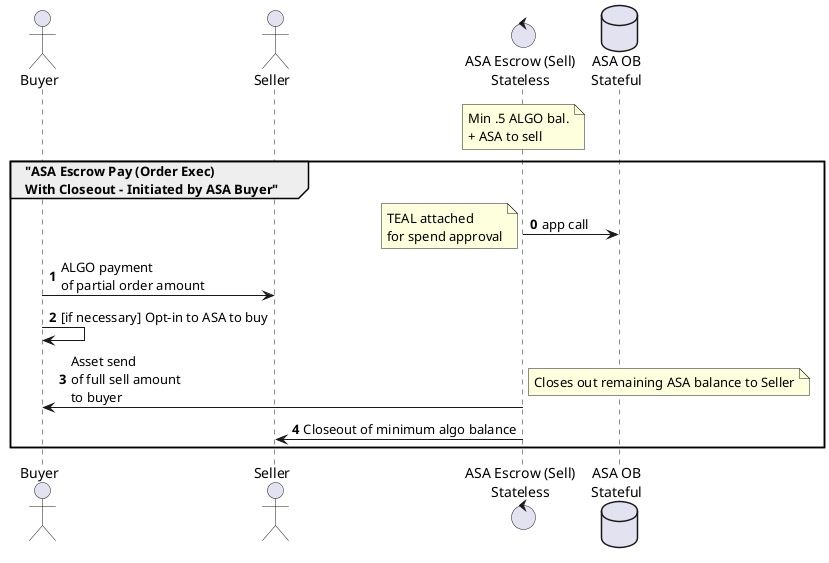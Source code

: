 @startuml
actor Buyer
actor Seller
control "ASA Escrow (Sell)\nStateless" as ASAEscrow
database "ASA OB\nStateful" as ASAOB
note over ASAEscrow: Min .5 ALGO bal.\n+ ASA to sell

group "ASA Escrow Pay (Order Exec)\nWith Closeout - Initiated by ASA Buyer"
autonumber 0
ASAEscrow -> ASAOB: app call
note left: TEAL attached\nfor spend approval
Buyer -> Seller: ALGO payment\nof partial order amount
Buyer -> Buyer: [if necessary] Opt-in to ASA to buy
ASAEscrow -> Buyer: Asset send\nof full sell amount\nto buyer
note right: Closes out remaining ASA balance to Seller
ASAEscrow -> Seller: Closeout of minimum algo balance
end

@enduml
